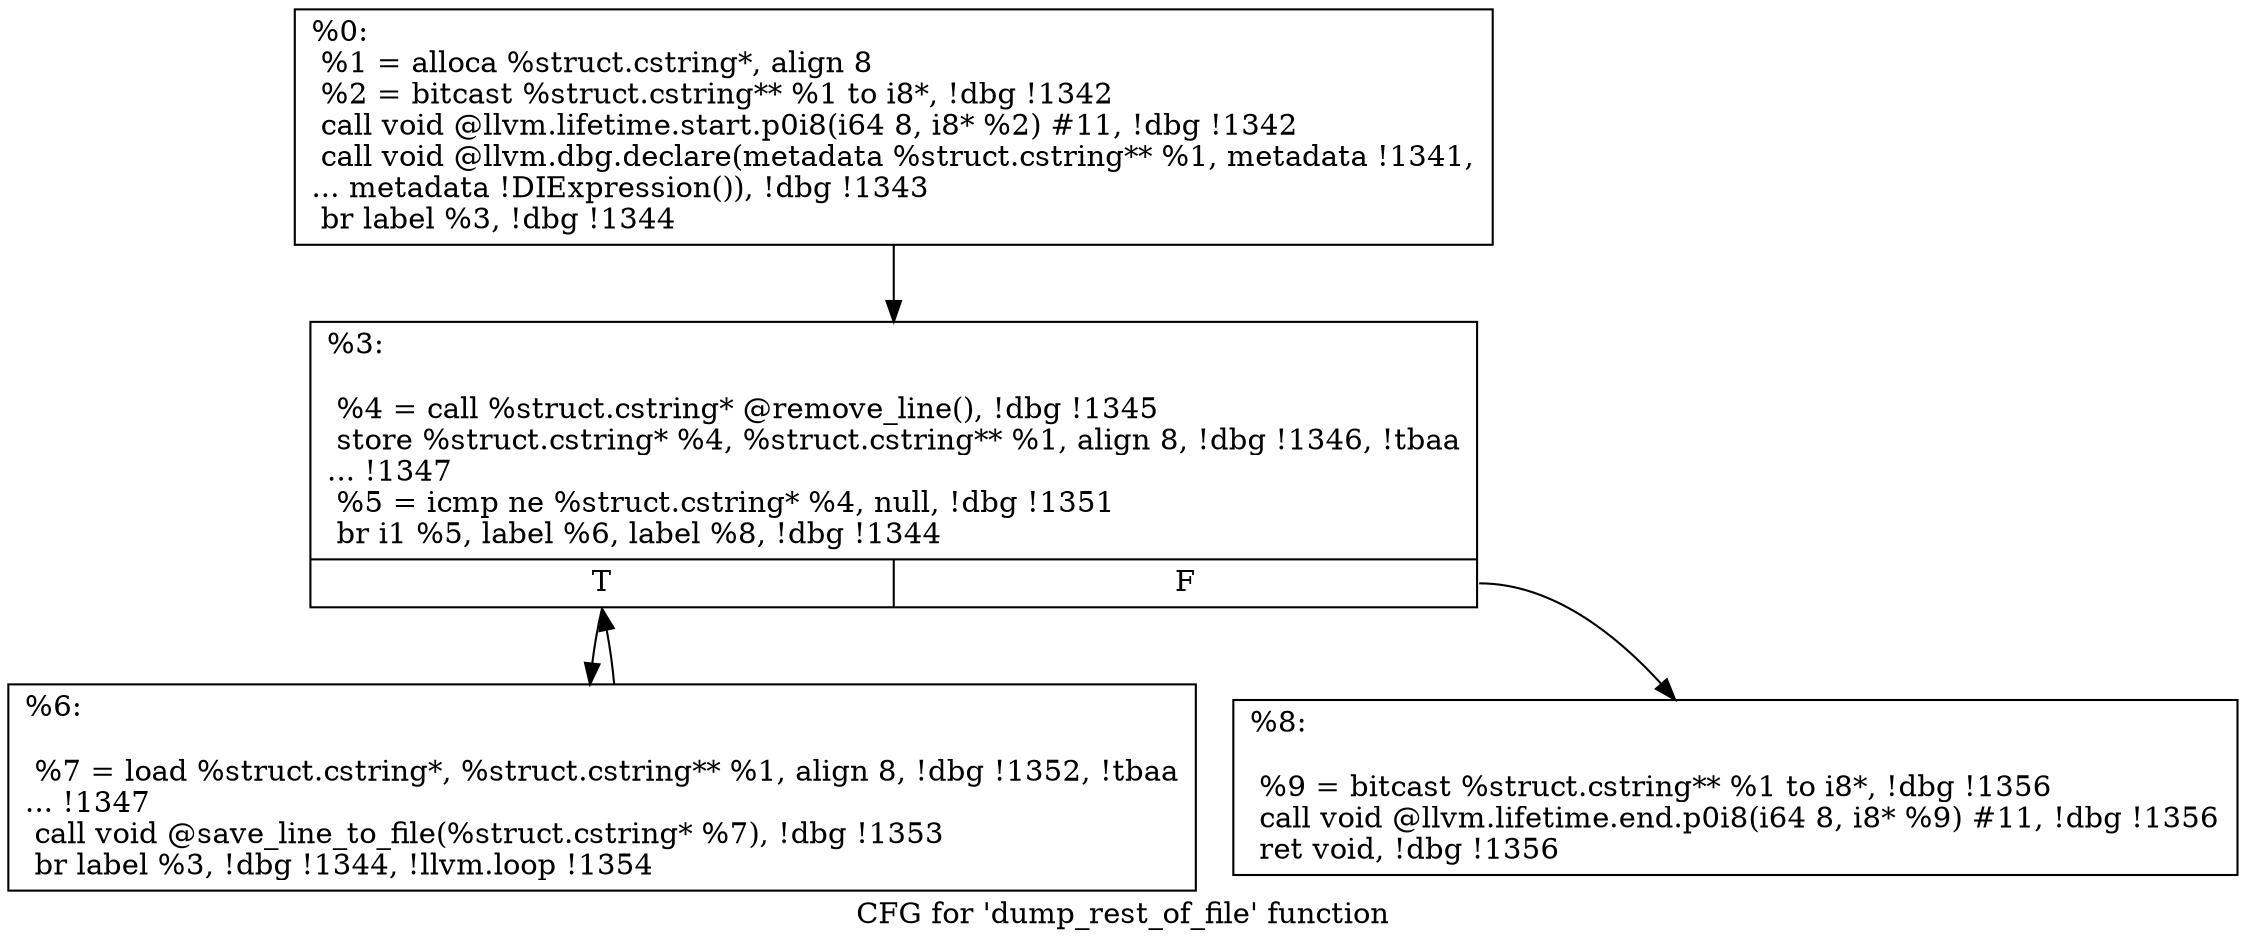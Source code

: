 digraph "CFG for 'dump_rest_of_file' function" {
	label="CFG for 'dump_rest_of_file' function";

	Node0x132f3d0 [shape=record,label="{%0:\l  %1 = alloca %struct.cstring*, align 8\l  %2 = bitcast %struct.cstring** %1 to i8*, !dbg !1342\l  call void @llvm.lifetime.start.p0i8(i64 8, i8* %2) #11, !dbg !1342\l  call void @llvm.dbg.declare(metadata %struct.cstring** %1, metadata !1341,\l... metadata !DIExpression()), !dbg !1343\l  br label %3, !dbg !1344\l}"];
	Node0x132f3d0 -> Node0x1332360;
	Node0x1332360 [shape=record,label="{%3:\l\l  %4 = call %struct.cstring* @remove_line(), !dbg !1345\l  store %struct.cstring* %4, %struct.cstring** %1, align 8, !dbg !1346, !tbaa\l... !1347\l  %5 = icmp ne %struct.cstring* %4, null, !dbg !1351\l  br i1 %5, label %6, label %8, !dbg !1344\l|{<s0>T|<s1>F}}"];
	Node0x1332360:s0 -> Node0x13323b0;
	Node0x1332360:s1 -> Node0x1332400;
	Node0x13323b0 [shape=record,label="{%6:\l\l  %7 = load %struct.cstring*, %struct.cstring** %1, align 8, !dbg !1352, !tbaa\l... !1347\l  call void @save_line_to_file(%struct.cstring* %7), !dbg !1353\l  br label %3, !dbg !1344, !llvm.loop !1354\l}"];
	Node0x13323b0 -> Node0x1332360;
	Node0x1332400 [shape=record,label="{%8:\l\l  %9 = bitcast %struct.cstring** %1 to i8*, !dbg !1356\l  call void @llvm.lifetime.end.p0i8(i64 8, i8* %9) #11, !dbg !1356\l  ret void, !dbg !1356\l}"];
}

